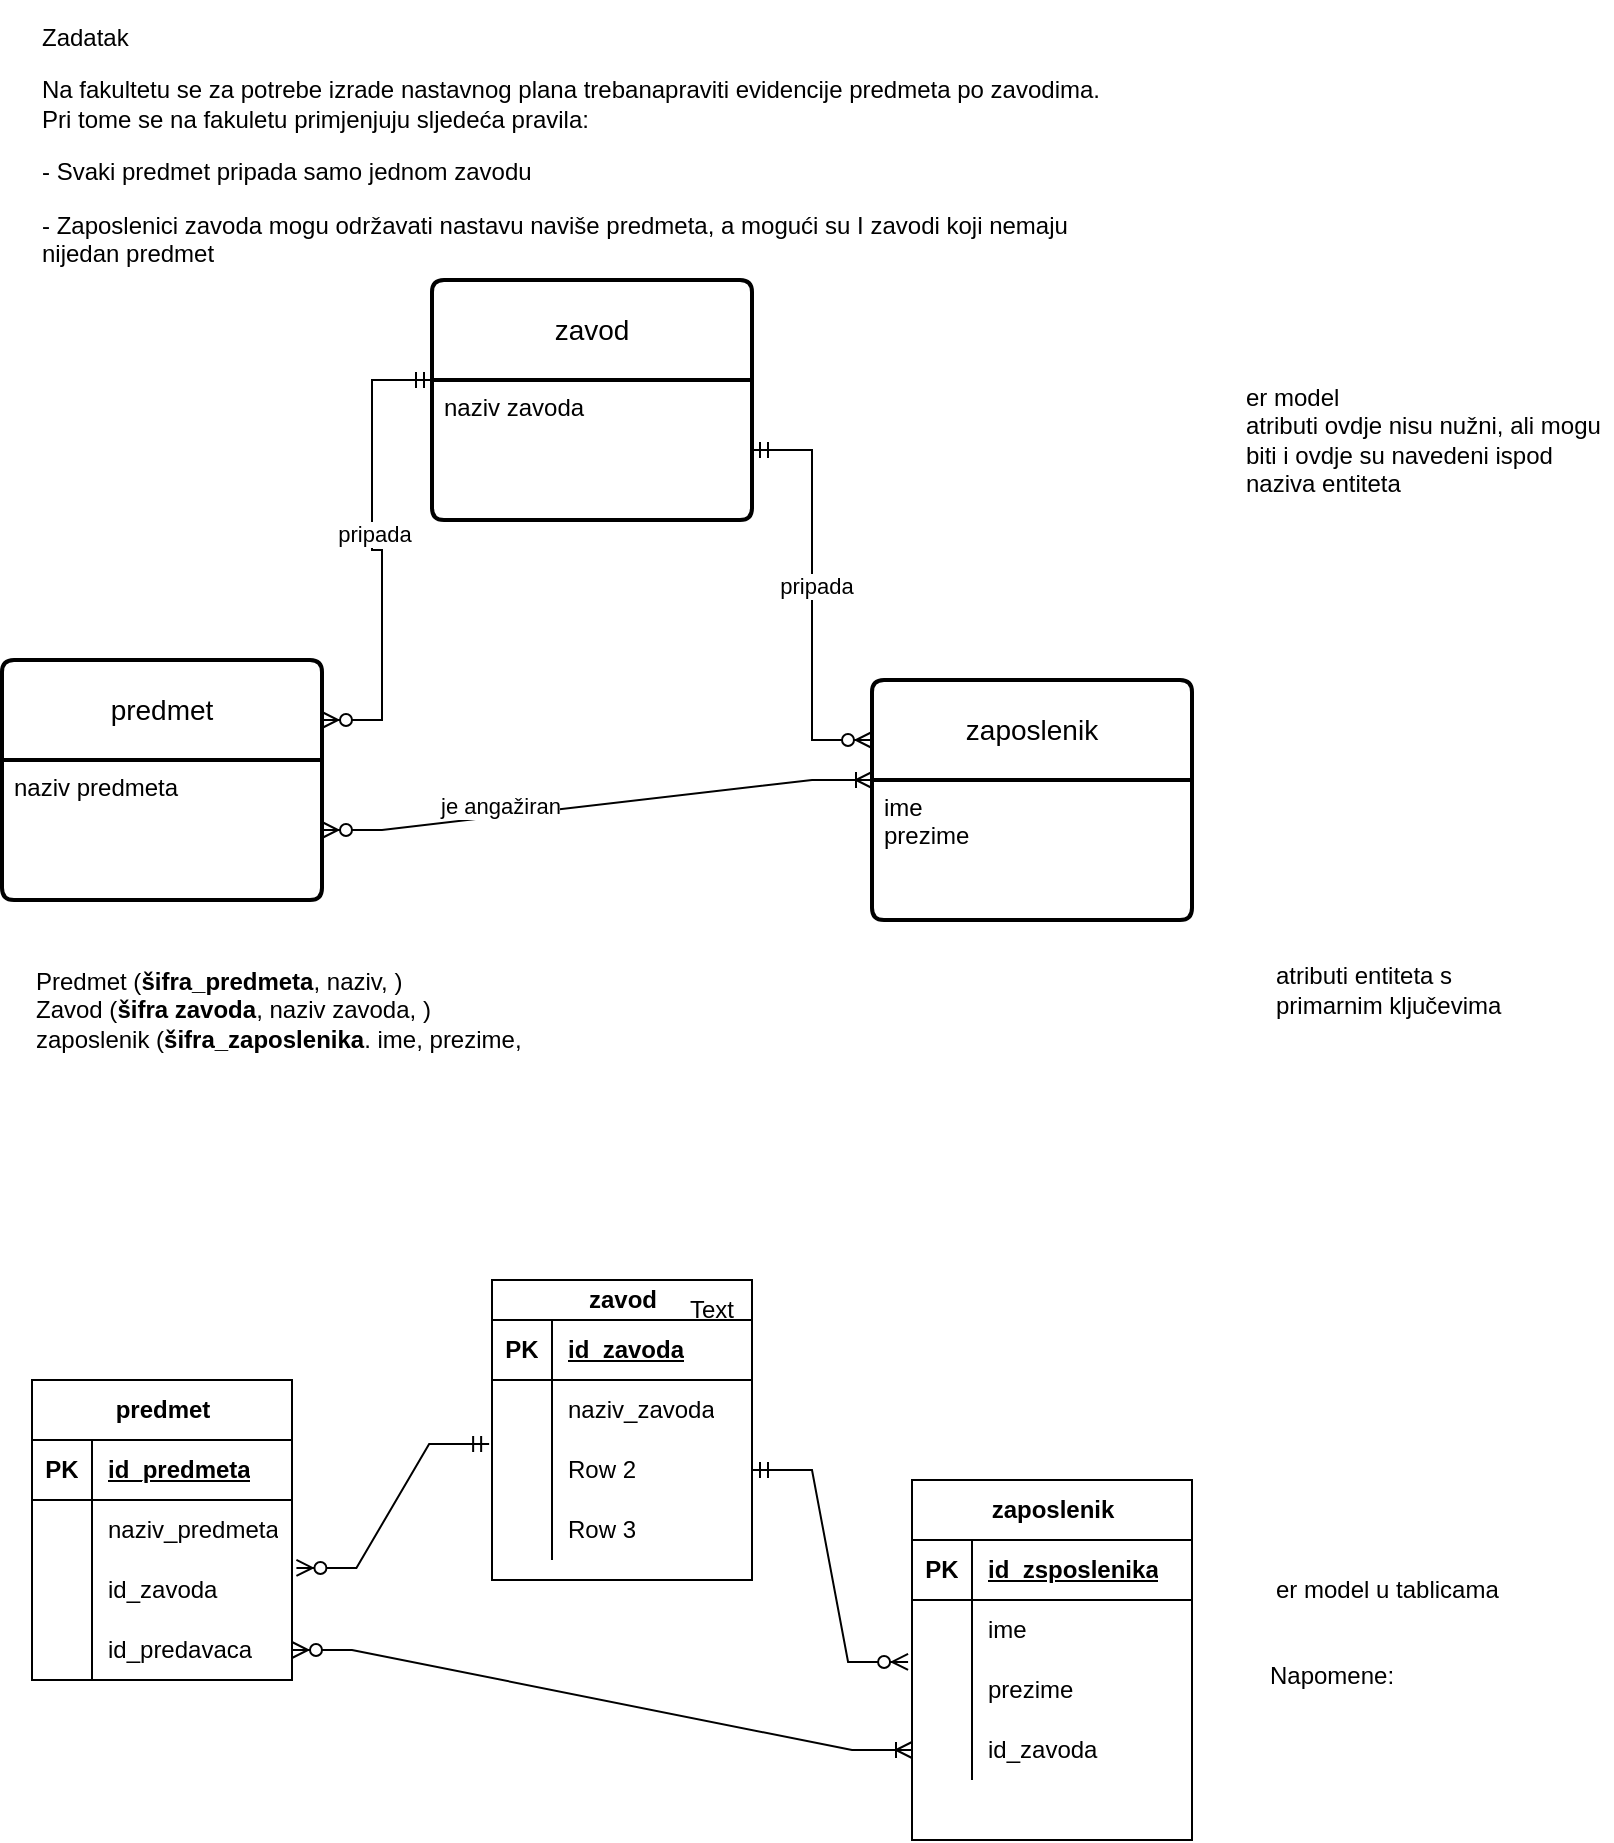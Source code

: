 <mxfile version="22.1.3" type="github">
  <diagram id="R2lEEEUBdFMjLlhIrx00" name="Page-1">
    <mxGraphModel dx="1434" dy="782" grid="1" gridSize="10" guides="1" tooltips="1" connect="1" arrows="1" fold="1" page="1" pageScale="1" pageWidth="850" pageHeight="1100" math="0" shadow="0" extFonts="Permanent Marker^https://fonts.googleapis.com/css?family=Permanent+Marker">
      <root>
        <mxCell id="0" />
        <mxCell id="1" parent="0" />
        <mxCell id="dmmKsYoDbnQFE4DkvY4d-1" value="&lt;p&gt;Zadatak&lt;/p&gt;&lt;p&gt;&lt;/p&gt;&lt;p&gt;Na fakultetu se za potrebe izrade nastavnog plana trebanapraviti evidencije predmeta po zavodima. Pri tome se na fakuletu primjenjuju sljedeća pravila:&lt;/p&gt;&lt;p&gt;- Svaki predmet pripada samo jednom zavodu&lt;/p&gt;&lt;p&gt;&lt;span&gt;- Zaposlenici zavoda mogu održavati nastavu naviše predmeta, a mogući su I zavodi koji nemaju nijedan predmet &lt;/span&gt;&lt;/p&gt;" style="text;html=1;strokeColor=none;fillColor=none;spacing=5;spacingTop=-20;whiteSpace=wrap;overflow=hidden;rounded=0;" parent="1" vertex="1">
          <mxGeometry x="70" y="10" width="550" height="130" as="geometry" />
        </mxCell>
        <mxCell id="z9GFBWPs9FZDL85HpxyQ-1" value="zavod" style="shape=table;startSize=20;container=1;collapsible=1;childLayout=tableLayout;fixedRows=1;rowLines=0;fontStyle=1;align=center;resizeLast=1;html=1;" parent="1" vertex="1">
          <mxGeometry x="300" y="640" width="130" height="150" as="geometry" />
        </mxCell>
        <mxCell id="z9GFBWPs9FZDL85HpxyQ-2" value="" style="shape=tableRow;horizontal=0;startSize=0;swimlaneHead=0;swimlaneBody=0;fillColor=none;collapsible=0;dropTarget=0;points=[[0,0.5],[1,0.5]];portConstraint=eastwest;top=0;left=0;right=0;bottom=1;" parent="z9GFBWPs9FZDL85HpxyQ-1" vertex="1">
          <mxGeometry y="20" width="130" height="30" as="geometry" />
        </mxCell>
        <mxCell id="z9GFBWPs9FZDL85HpxyQ-3" value="PK" style="shape=partialRectangle;connectable=0;fillColor=none;top=0;left=0;bottom=0;right=0;fontStyle=1;overflow=hidden;whiteSpace=wrap;html=1;" parent="z9GFBWPs9FZDL85HpxyQ-2" vertex="1">
          <mxGeometry width="30" height="30" as="geometry">
            <mxRectangle width="30" height="30" as="alternateBounds" />
          </mxGeometry>
        </mxCell>
        <mxCell id="z9GFBWPs9FZDL85HpxyQ-4" value="id_zavoda" style="shape=partialRectangle;connectable=0;fillColor=none;top=0;left=0;bottom=0;right=0;align=left;spacingLeft=6;fontStyle=5;overflow=hidden;whiteSpace=wrap;html=1;" parent="z9GFBWPs9FZDL85HpxyQ-2" vertex="1">
          <mxGeometry x="30" width="100" height="30" as="geometry">
            <mxRectangle width="100" height="30" as="alternateBounds" />
          </mxGeometry>
        </mxCell>
        <mxCell id="z9GFBWPs9FZDL85HpxyQ-5" value="" style="shape=tableRow;horizontal=0;startSize=0;swimlaneHead=0;swimlaneBody=0;fillColor=none;collapsible=0;dropTarget=0;points=[[0,0.5],[1,0.5]];portConstraint=eastwest;top=0;left=0;right=0;bottom=0;" parent="z9GFBWPs9FZDL85HpxyQ-1" vertex="1">
          <mxGeometry y="50" width="130" height="30" as="geometry" />
        </mxCell>
        <mxCell id="z9GFBWPs9FZDL85HpxyQ-6" value="" style="shape=partialRectangle;connectable=0;fillColor=none;top=0;left=0;bottom=0;right=0;editable=1;overflow=hidden;whiteSpace=wrap;html=1;" parent="z9GFBWPs9FZDL85HpxyQ-5" vertex="1">
          <mxGeometry width="30" height="30" as="geometry">
            <mxRectangle width="30" height="30" as="alternateBounds" />
          </mxGeometry>
        </mxCell>
        <mxCell id="z9GFBWPs9FZDL85HpxyQ-7" value="naziv_zavoda" style="shape=partialRectangle;connectable=0;fillColor=none;top=0;left=0;bottom=0;right=0;align=left;spacingLeft=6;overflow=hidden;whiteSpace=wrap;html=1;" parent="z9GFBWPs9FZDL85HpxyQ-5" vertex="1">
          <mxGeometry x="30" width="100" height="30" as="geometry">
            <mxRectangle width="100" height="30" as="alternateBounds" />
          </mxGeometry>
        </mxCell>
        <mxCell id="z9GFBWPs9FZDL85HpxyQ-8" value="" style="shape=tableRow;horizontal=0;startSize=0;swimlaneHead=0;swimlaneBody=0;fillColor=none;collapsible=0;dropTarget=0;points=[[0,0.5],[1,0.5]];portConstraint=eastwest;top=0;left=0;right=0;bottom=0;" parent="z9GFBWPs9FZDL85HpxyQ-1" vertex="1">
          <mxGeometry y="80" width="130" height="30" as="geometry" />
        </mxCell>
        <mxCell id="z9GFBWPs9FZDL85HpxyQ-9" value="" style="shape=partialRectangle;connectable=0;fillColor=none;top=0;left=0;bottom=0;right=0;editable=1;overflow=hidden;whiteSpace=wrap;html=1;" parent="z9GFBWPs9FZDL85HpxyQ-8" vertex="1">
          <mxGeometry width="30" height="30" as="geometry">
            <mxRectangle width="30" height="30" as="alternateBounds" />
          </mxGeometry>
        </mxCell>
        <mxCell id="z9GFBWPs9FZDL85HpxyQ-10" value="Row 2" style="shape=partialRectangle;connectable=0;fillColor=none;top=0;left=0;bottom=0;right=0;align=left;spacingLeft=6;overflow=hidden;whiteSpace=wrap;html=1;" parent="z9GFBWPs9FZDL85HpxyQ-8" vertex="1">
          <mxGeometry x="30" width="100" height="30" as="geometry">
            <mxRectangle width="100" height="30" as="alternateBounds" />
          </mxGeometry>
        </mxCell>
        <mxCell id="z9GFBWPs9FZDL85HpxyQ-11" value="" style="shape=tableRow;horizontal=0;startSize=0;swimlaneHead=0;swimlaneBody=0;fillColor=none;collapsible=0;dropTarget=0;points=[[0,0.5],[1,0.5]];portConstraint=eastwest;top=0;left=0;right=0;bottom=0;" parent="z9GFBWPs9FZDL85HpxyQ-1" vertex="1">
          <mxGeometry y="110" width="130" height="30" as="geometry" />
        </mxCell>
        <mxCell id="z9GFBWPs9FZDL85HpxyQ-12" value="" style="shape=partialRectangle;connectable=0;fillColor=none;top=0;left=0;bottom=0;right=0;editable=1;overflow=hidden;whiteSpace=wrap;html=1;" parent="z9GFBWPs9FZDL85HpxyQ-11" vertex="1">
          <mxGeometry width="30" height="30" as="geometry">
            <mxRectangle width="30" height="30" as="alternateBounds" />
          </mxGeometry>
        </mxCell>
        <mxCell id="z9GFBWPs9FZDL85HpxyQ-13" value="Row 3" style="shape=partialRectangle;connectable=0;fillColor=none;top=0;left=0;bottom=0;right=0;align=left;spacingLeft=6;overflow=hidden;whiteSpace=wrap;html=1;" parent="z9GFBWPs9FZDL85HpxyQ-11" vertex="1">
          <mxGeometry x="30" width="100" height="30" as="geometry">
            <mxRectangle width="100" height="30" as="alternateBounds" />
          </mxGeometry>
        </mxCell>
        <mxCell id="z9GFBWPs9FZDL85HpxyQ-14" value="predmet" style="shape=table;startSize=30;container=1;collapsible=1;childLayout=tableLayout;fixedRows=1;rowLines=0;fontStyle=1;align=center;resizeLast=1;html=1;" parent="1" vertex="1">
          <mxGeometry x="70" y="690" width="130" height="150" as="geometry" />
        </mxCell>
        <mxCell id="z9GFBWPs9FZDL85HpxyQ-15" value="" style="shape=tableRow;horizontal=0;startSize=0;swimlaneHead=0;swimlaneBody=0;fillColor=none;collapsible=0;dropTarget=0;points=[[0,0.5],[1,0.5]];portConstraint=eastwest;top=0;left=0;right=0;bottom=1;" parent="z9GFBWPs9FZDL85HpxyQ-14" vertex="1">
          <mxGeometry y="30" width="130" height="30" as="geometry" />
        </mxCell>
        <mxCell id="z9GFBWPs9FZDL85HpxyQ-16" value="PK" style="shape=partialRectangle;connectable=0;fillColor=none;top=0;left=0;bottom=0;right=0;fontStyle=1;overflow=hidden;whiteSpace=wrap;html=1;" parent="z9GFBWPs9FZDL85HpxyQ-15" vertex="1">
          <mxGeometry width="30" height="30" as="geometry">
            <mxRectangle width="30" height="30" as="alternateBounds" />
          </mxGeometry>
        </mxCell>
        <mxCell id="z9GFBWPs9FZDL85HpxyQ-17" value="id_predmeta" style="shape=partialRectangle;connectable=0;fillColor=none;top=0;left=0;bottom=0;right=0;align=left;spacingLeft=6;fontStyle=5;overflow=hidden;whiteSpace=wrap;html=1;" parent="z9GFBWPs9FZDL85HpxyQ-15" vertex="1">
          <mxGeometry x="30" width="100" height="30" as="geometry">
            <mxRectangle width="100" height="30" as="alternateBounds" />
          </mxGeometry>
        </mxCell>
        <mxCell id="z9GFBWPs9FZDL85HpxyQ-18" value="" style="shape=tableRow;horizontal=0;startSize=0;swimlaneHead=0;swimlaneBody=0;fillColor=none;collapsible=0;dropTarget=0;points=[[0,0.5],[1,0.5]];portConstraint=eastwest;top=0;left=0;right=0;bottom=0;" parent="z9GFBWPs9FZDL85HpxyQ-14" vertex="1">
          <mxGeometry y="60" width="130" height="30" as="geometry" />
        </mxCell>
        <mxCell id="z9GFBWPs9FZDL85HpxyQ-19" value="" style="shape=partialRectangle;connectable=0;fillColor=none;top=0;left=0;bottom=0;right=0;editable=1;overflow=hidden;whiteSpace=wrap;html=1;" parent="z9GFBWPs9FZDL85HpxyQ-18" vertex="1">
          <mxGeometry width="30" height="30" as="geometry">
            <mxRectangle width="30" height="30" as="alternateBounds" />
          </mxGeometry>
        </mxCell>
        <mxCell id="z9GFBWPs9FZDL85HpxyQ-20" value="naziv_predmeta" style="shape=partialRectangle;connectable=0;fillColor=none;top=0;left=0;bottom=0;right=0;align=left;spacingLeft=6;overflow=hidden;whiteSpace=wrap;html=1;" parent="z9GFBWPs9FZDL85HpxyQ-18" vertex="1">
          <mxGeometry x="30" width="100" height="30" as="geometry">
            <mxRectangle width="100" height="30" as="alternateBounds" />
          </mxGeometry>
        </mxCell>
        <mxCell id="z9GFBWPs9FZDL85HpxyQ-21" value="" style="shape=tableRow;horizontal=0;startSize=0;swimlaneHead=0;swimlaneBody=0;fillColor=none;collapsible=0;dropTarget=0;points=[[0,0.5],[1,0.5]];portConstraint=eastwest;top=0;left=0;right=0;bottom=0;" parent="z9GFBWPs9FZDL85HpxyQ-14" vertex="1">
          <mxGeometry y="90" width="130" height="30" as="geometry" />
        </mxCell>
        <mxCell id="z9GFBWPs9FZDL85HpxyQ-22" value="" style="shape=partialRectangle;connectable=0;fillColor=none;top=0;left=0;bottom=0;right=0;editable=1;overflow=hidden;whiteSpace=wrap;html=1;" parent="z9GFBWPs9FZDL85HpxyQ-21" vertex="1">
          <mxGeometry width="30" height="30" as="geometry">
            <mxRectangle width="30" height="30" as="alternateBounds" />
          </mxGeometry>
        </mxCell>
        <mxCell id="z9GFBWPs9FZDL85HpxyQ-23" value="id_zavoda" style="shape=partialRectangle;connectable=0;fillColor=none;top=0;left=0;bottom=0;right=0;align=left;spacingLeft=6;overflow=hidden;whiteSpace=wrap;html=1;" parent="z9GFBWPs9FZDL85HpxyQ-21" vertex="1">
          <mxGeometry x="30" width="100" height="30" as="geometry">
            <mxRectangle width="100" height="30" as="alternateBounds" />
          </mxGeometry>
        </mxCell>
        <mxCell id="z9GFBWPs9FZDL85HpxyQ-24" value="" style="shape=tableRow;horizontal=0;startSize=0;swimlaneHead=0;swimlaneBody=0;fillColor=none;collapsible=0;dropTarget=0;points=[[0,0.5],[1,0.5]];portConstraint=eastwest;top=0;left=0;right=0;bottom=0;" parent="z9GFBWPs9FZDL85HpxyQ-14" vertex="1">
          <mxGeometry y="120" width="130" height="30" as="geometry" />
        </mxCell>
        <mxCell id="z9GFBWPs9FZDL85HpxyQ-25" value="" style="shape=partialRectangle;connectable=0;fillColor=none;top=0;left=0;bottom=0;right=0;editable=1;overflow=hidden;whiteSpace=wrap;html=1;" parent="z9GFBWPs9FZDL85HpxyQ-24" vertex="1">
          <mxGeometry width="30" height="30" as="geometry">
            <mxRectangle width="30" height="30" as="alternateBounds" />
          </mxGeometry>
        </mxCell>
        <mxCell id="z9GFBWPs9FZDL85HpxyQ-26" value="id_predavaca" style="shape=partialRectangle;connectable=0;fillColor=none;top=0;left=0;bottom=0;right=0;align=left;spacingLeft=6;overflow=hidden;whiteSpace=wrap;html=1;" parent="z9GFBWPs9FZDL85HpxyQ-24" vertex="1">
          <mxGeometry x="30" width="100" height="30" as="geometry">
            <mxRectangle width="100" height="30" as="alternateBounds" />
          </mxGeometry>
        </mxCell>
        <mxCell id="z9GFBWPs9FZDL85HpxyQ-28" value="" style="edgeStyle=entityRelationEdgeStyle;fontSize=12;html=1;endArrow=ERzeroToMany;startArrow=ERmandOne;rounded=0;entryX=1.017;entryY=0.133;entryDx=0;entryDy=0;entryPerimeter=0;exitX=-0.011;exitY=0.067;exitDx=0;exitDy=0;exitPerimeter=0;" parent="1" source="z9GFBWPs9FZDL85HpxyQ-8" target="z9GFBWPs9FZDL85HpxyQ-21" edge="1">
          <mxGeometry width="100" height="100" relative="1" as="geometry">
            <mxPoint x="400" y="1110" as="sourcePoint" />
            <mxPoint x="500" y="1010" as="targetPoint" />
          </mxGeometry>
        </mxCell>
        <mxCell id="MWMhoBMyGc0rTg2RT5Ye-1" value="zaposlenik" style="shape=table;startSize=30;container=1;collapsible=1;childLayout=tableLayout;fixedRows=1;rowLines=0;fontStyle=1;align=center;resizeLast=1;html=1;" vertex="1" parent="1">
          <mxGeometry x="510" y="740" width="140" height="180" as="geometry" />
        </mxCell>
        <mxCell id="MWMhoBMyGc0rTg2RT5Ye-2" value="" style="shape=tableRow;horizontal=0;startSize=0;swimlaneHead=0;swimlaneBody=0;fillColor=none;collapsible=0;dropTarget=0;points=[[0,0.5],[1,0.5]];portConstraint=eastwest;top=0;left=0;right=0;bottom=1;" vertex="1" parent="MWMhoBMyGc0rTg2RT5Ye-1">
          <mxGeometry y="30" width="140" height="30" as="geometry" />
        </mxCell>
        <mxCell id="MWMhoBMyGc0rTg2RT5Ye-3" value="PK" style="shape=partialRectangle;connectable=0;fillColor=none;top=0;left=0;bottom=0;right=0;fontStyle=1;overflow=hidden;whiteSpace=wrap;html=1;" vertex="1" parent="MWMhoBMyGc0rTg2RT5Ye-2">
          <mxGeometry width="30" height="30" as="geometry">
            <mxRectangle width="30" height="30" as="alternateBounds" />
          </mxGeometry>
        </mxCell>
        <mxCell id="MWMhoBMyGc0rTg2RT5Ye-4" value="id_zsposlenika" style="shape=partialRectangle;connectable=0;fillColor=none;top=0;left=0;bottom=0;right=0;align=left;spacingLeft=6;fontStyle=5;overflow=hidden;whiteSpace=wrap;html=1;" vertex="1" parent="MWMhoBMyGc0rTg2RT5Ye-2">
          <mxGeometry x="30" width="110" height="30" as="geometry">
            <mxRectangle width="110" height="30" as="alternateBounds" />
          </mxGeometry>
        </mxCell>
        <mxCell id="MWMhoBMyGc0rTg2RT5Ye-5" value="" style="shape=tableRow;horizontal=0;startSize=0;swimlaneHead=0;swimlaneBody=0;fillColor=none;collapsible=0;dropTarget=0;points=[[0,0.5],[1,0.5]];portConstraint=eastwest;top=0;left=0;right=0;bottom=0;" vertex="1" parent="MWMhoBMyGc0rTg2RT5Ye-1">
          <mxGeometry y="60" width="140" height="30" as="geometry" />
        </mxCell>
        <mxCell id="MWMhoBMyGc0rTg2RT5Ye-6" value="" style="shape=partialRectangle;connectable=0;fillColor=none;top=0;left=0;bottom=0;right=0;editable=1;overflow=hidden;whiteSpace=wrap;html=1;" vertex="1" parent="MWMhoBMyGc0rTg2RT5Ye-5">
          <mxGeometry width="30" height="30" as="geometry">
            <mxRectangle width="30" height="30" as="alternateBounds" />
          </mxGeometry>
        </mxCell>
        <mxCell id="MWMhoBMyGc0rTg2RT5Ye-7" value="ime " style="shape=partialRectangle;connectable=0;fillColor=none;top=0;left=0;bottom=0;right=0;align=left;spacingLeft=6;overflow=hidden;whiteSpace=wrap;html=1;" vertex="1" parent="MWMhoBMyGc0rTg2RT5Ye-5">
          <mxGeometry x="30" width="110" height="30" as="geometry">
            <mxRectangle width="110" height="30" as="alternateBounds" />
          </mxGeometry>
        </mxCell>
        <mxCell id="MWMhoBMyGc0rTg2RT5Ye-8" value="" style="shape=tableRow;horizontal=0;startSize=0;swimlaneHead=0;swimlaneBody=0;fillColor=none;collapsible=0;dropTarget=0;points=[[0,0.5],[1,0.5]];portConstraint=eastwest;top=0;left=0;right=0;bottom=0;" vertex="1" parent="MWMhoBMyGc0rTg2RT5Ye-1">
          <mxGeometry y="90" width="140" height="30" as="geometry" />
        </mxCell>
        <mxCell id="MWMhoBMyGc0rTg2RT5Ye-9" value="" style="shape=partialRectangle;connectable=0;fillColor=none;top=0;left=0;bottom=0;right=0;editable=1;overflow=hidden;whiteSpace=wrap;html=1;" vertex="1" parent="MWMhoBMyGc0rTg2RT5Ye-8">
          <mxGeometry width="30" height="30" as="geometry">
            <mxRectangle width="30" height="30" as="alternateBounds" />
          </mxGeometry>
        </mxCell>
        <mxCell id="MWMhoBMyGc0rTg2RT5Ye-10" value="prezime" style="shape=partialRectangle;connectable=0;fillColor=none;top=0;left=0;bottom=0;right=0;align=left;spacingLeft=6;overflow=hidden;whiteSpace=wrap;html=1;" vertex="1" parent="MWMhoBMyGc0rTg2RT5Ye-8">
          <mxGeometry x="30" width="110" height="30" as="geometry">
            <mxRectangle width="110" height="30" as="alternateBounds" />
          </mxGeometry>
        </mxCell>
        <mxCell id="MWMhoBMyGc0rTg2RT5Ye-11" value="" style="shape=tableRow;horizontal=0;startSize=0;swimlaneHead=0;swimlaneBody=0;fillColor=none;collapsible=0;dropTarget=0;points=[[0,0.5],[1,0.5]];portConstraint=eastwest;top=0;left=0;right=0;bottom=0;" vertex="1" parent="MWMhoBMyGc0rTg2RT5Ye-1">
          <mxGeometry y="120" width="140" height="30" as="geometry" />
        </mxCell>
        <mxCell id="MWMhoBMyGc0rTg2RT5Ye-12" value="" style="shape=partialRectangle;connectable=0;fillColor=none;top=0;left=0;bottom=0;right=0;editable=1;overflow=hidden;whiteSpace=wrap;html=1;" vertex="1" parent="MWMhoBMyGc0rTg2RT5Ye-11">
          <mxGeometry width="30" height="30" as="geometry">
            <mxRectangle width="30" height="30" as="alternateBounds" />
          </mxGeometry>
        </mxCell>
        <mxCell id="MWMhoBMyGc0rTg2RT5Ye-13" value="id_zavoda " style="shape=partialRectangle;connectable=0;fillColor=none;top=0;left=0;bottom=0;right=0;align=left;spacingLeft=6;overflow=hidden;whiteSpace=wrap;html=1;" vertex="1" parent="MWMhoBMyGc0rTg2RT5Ye-11">
          <mxGeometry x="30" width="110" height="30" as="geometry">
            <mxRectangle width="110" height="30" as="alternateBounds" />
          </mxGeometry>
        </mxCell>
        <mxCell id="MWMhoBMyGc0rTg2RT5Ye-16" value="" style="edgeStyle=entityRelationEdgeStyle;fontSize=12;html=1;endArrow=ERzeroToMany;startArrow=ERmandOne;rounded=0;entryX=-0.014;entryY=0.033;entryDx=0;entryDy=0;entryPerimeter=0;" edge="1" parent="1" source="z9GFBWPs9FZDL85HpxyQ-8" target="MWMhoBMyGc0rTg2RT5Ye-8">
          <mxGeometry width="100" height="100" relative="1" as="geometry">
            <mxPoint x="390" y="1080" as="sourcePoint" />
            <mxPoint x="490" y="980" as="targetPoint" />
          </mxGeometry>
        </mxCell>
        <mxCell id="MWMhoBMyGc0rTg2RT5Ye-18" value="" style="edgeStyle=entityRelationEdgeStyle;fontSize=12;html=1;endArrow=ERoneToMany;startArrow=ERzeroToMany;rounded=0;entryX=0;entryY=0.5;entryDx=0;entryDy=0;" edge="1" parent="1" source="z9GFBWPs9FZDL85HpxyQ-24" target="MWMhoBMyGc0rTg2RT5Ye-11">
          <mxGeometry width="100" height="100" relative="1" as="geometry">
            <mxPoint x="360" y="420" as="sourcePoint" />
            <mxPoint x="460" y="320" as="targetPoint" />
          </mxGeometry>
        </mxCell>
        <mxCell id="MWMhoBMyGc0rTg2RT5Ye-21" value="predmet" style="swimlane;childLayout=stackLayout;horizontal=1;startSize=50;horizontalStack=0;rounded=1;fontSize=14;fontStyle=0;strokeWidth=2;resizeParent=0;resizeLast=1;shadow=0;dashed=0;align=center;arcSize=4;whiteSpace=wrap;html=1;" vertex="1" parent="1">
          <mxGeometry x="55" y="330" width="160" height="120" as="geometry" />
        </mxCell>
        <mxCell id="MWMhoBMyGc0rTg2RT5Ye-22" value="naziv predmeta&lt;br&gt;" style="align=left;strokeColor=none;fillColor=none;spacingLeft=4;fontSize=12;verticalAlign=top;resizable=0;rotatable=0;part=1;html=1;" vertex="1" parent="MWMhoBMyGc0rTg2RT5Ye-21">
          <mxGeometry y="50" width="160" height="70" as="geometry" />
        </mxCell>
        <mxCell id="MWMhoBMyGc0rTg2RT5Ye-23" value="zavod" style="swimlane;childLayout=stackLayout;horizontal=1;startSize=50;horizontalStack=0;rounded=1;fontSize=14;fontStyle=0;strokeWidth=2;resizeParent=0;resizeLast=1;shadow=0;dashed=0;align=center;arcSize=4;whiteSpace=wrap;html=1;" vertex="1" parent="1">
          <mxGeometry x="270" y="140" width="160" height="120" as="geometry" />
        </mxCell>
        <mxCell id="MWMhoBMyGc0rTg2RT5Ye-24" value="naziv zavoda" style="align=left;strokeColor=none;fillColor=none;spacingLeft=4;fontSize=12;verticalAlign=top;resizable=0;rotatable=0;part=1;html=1;" vertex="1" parent="MWMhoBMyGc0rTg2RT5Ye-23">
          <mxGeometry y="50" width="160" height="70" as="geometry" />
        </mxCell>
        <mxCell id="MWMhoBMyGc0rTg2RT5Ye-25" value="zaposlenik" style="swimlane;childLayout=stackLayout;horizontal=1;startSize=50;horizontalStack=0;rounded=1;fontSize=14;fontStyle=0;strokeWidth=2;resizeParent=0;resizeLast=1;shadow=0;dashed=0;align=center;arcSize=4;whiteSpace=wrap;html=1;" vertex="1" parent="1">
          <mxGeometry x="490" y="340" width="160" height="120" as="geometry" />
        </mxCell>
        <mxCell id="MWMhoBMyGc0rTg2RT5Ye-26" value="&lt;div&gt;ime&lt;/div&gt;&lt;div&gt;prezime &lt;br&gt;&lt;/div&gt;&lt;div&gt;&lt;br&gt;&lt;/div&gt;" style="align=left;strokeColor=none;fillColor=none;spacingLeft=4;fontSize=12;verticalAlign=top;resizable=0;rotatable=0;part=1;html=1;" vertex="1" parent="MWMhoBMyGc0rTg2RT5Ye-25">
          <mxGeometry y="50" width="160" height="70" as="geometry" />
        </mxCell>
        <mxCell id="MWMhoBMyGc0rTg2RT5Ye-32" value="" style="edgeStyle=entityRelationEdgeStyle;fontSize=12;html=1;endArrow=ERoneToMany;startArrow=ERzeroToMany;rounded=0;entryX=0;entryY=0;entryDx=0;entryDy=0;" edge="1" parent="1" source="MWMhoBMyGc0rTg2RT5Ye-22" target="MWMhoBMyGc0rTg2RT5Ye-26">
          <mxGeometry width="100" height="100" relative="1" as="geometry">
            <mxPoint x="360" y="520" as="sourcePoint" />
            <mxPoint x="270" y="750" as="targetPoint" />
          </mxGeometry>
        </mxCell>
        <mxCell id="MWMhoBMyGc0rTg2RT5Ye-33" value="je angažiran" style="edgeLabel;html=1;align=center;verticalAlign=middle;resizable=0;points=[];" vertex="1" connectable="0" parent="MWMhoBMyGc0rTg2RT5Ye-32">
          <mxGeometry x="-0.354" y="5" relative="1" as="geometry">
            <mxPoint as="offset" />
          </mxGeometry>
        </mxCell>
        <mxCell id="MWMhoBMyGc0rTg2RT5Ye-35" value="&lt;div&gt;er model &lt;br&gt;&lt;/div&gt;&lt;div&gt;atributi ovdje nisu nužni, ali mogu biti i ovdje su navedeni ispod naziva entiteta&amp;nbsp; &lt;br&gt;&lt;/div&gt;" style="text;html=1;strokeColor=none;fillColor=none;align=left;verticalAlign=middle;whiteSpace=wrap;rounded=0;" vertex="1" parent="1">
          <mxGeometry x="675" y="205" width="185" height="30" as="geometry" />
        </mxCell>
        <mxCell id="MWMhoBMyGc0rTg2RT5Ye-36" value="&lt;div&gt;Predmet (&lt;b&gt;šifra_predmeta&lt;/b&gt;, naziv, )&lt;/div&gt;&lt;div&gt;Zavod (&lt;b&gt;šifra zavoda&lt;/b&gt;, naziv zavoda, )&lt;/div&gt;&lt;div&gt;zaposlenik (&lt;b&gt;šifra_zaposlenika&lt;/b&gt;. ime, prezime, &lt;br&gt;&lt;/div&gt;" style="text;html=1;strokeColor=none;fillColor=none;align=left;verticalAlign=middle;whiteSpace=wrap;rounded=0;" vertex="1" parent="1">
          <mxGeometry x="70" y="450" width="420" height="110" as="geometry" />
        </mxCell>
        <mxCell id="MWMhoBMyGc0rTg2RT5Ye-37" value="Text" style="text;html=1;strokeColor=none;fillColor=none;align=center;verticalAlign=middle;whiteSpace=wrap;rounded=0;" vertex="1" parent="1">
          <mxGeometry x="380" y="640" width="60" height="30" as="geometry" />
        </mxCell>
        <mxCell id="MWMhoBMyGc0rTg2RT5Ye-38" value="atributi entiteta s primarnim ključevima " style="text;html=1;strokeColor=none;fillColor=none;align=left;verticalAlign=middle;whiteSpace=wrap;rounded=0;" vertex="1" parent="1">
          <mxGeometry x="690" y="480" width="130" height="30" as="geometry" />
        </mxCell>
        <mxCell id="MWMhoBMyGc0rTg2RT5Ye-42" value="er model u tablicama " style="text;html=1;strokeColor=none;fillColor=none;align=left;verticalAlign=middle;whiteSpace=wrap;rounded=0;" vertex="1" parent="1">
          <mxGeometry x="690" y="780" width="130" height="30" as="geometry" />
        </mxCell>
        <mxCell id="MWMhoBMyGc0rTg2RT5Ye-43" value="&lt;div&gt;Napomene:&lt;/div&gt;&lt;div&gt;&lt;br&gt;&lt;/div&gt;" style="text;html=1;strokeColor=none;fillColor=none;align=center;verticalAlign=middle;whiteSpace=wrap;rounded=0;" vertex="1" parent="1">
          <mxGeometry x="690" y="820" width="60" height="50" as="geometry" />
        </mxCell>
        <mxCell id="MWMhoBMyGc0rTg2RT5Ye-45" value="" style="edgeStyle=entityRelationEdgeStyle;fontSize=12;html=1;endArrow=ERzeroToMany;startArrow=ERmandOne;rounded=0;entryX=1;entryY=0.25;entryDx=0;entryDy=0;exitX=0;exitY=0;exitDx=0;exitDy=0;" edge="1" parent="1" source="MWMhoBMyGc0rTg2RT5Ye-24" target="MWMhoBMyGc0rTg2RT5Ye-21">
          <mxGeometry width="100" height="100" relative="1" as="geometry">
            <mxPoint x="310" y="300" as="sourcePoint" />
            <mxPoint x="410" y="200" as="targetPoint" />
            <Array as="points">
              <mxPoint x="160" y="260" />
              <mxPoint x="190" y="250" />
              <mxPoint x="150" y="270" />
              <mxPoint x="170" y="300" />
            </Array>
          </mxGeometry>
        </mxCell>
        <mxCell id="MWMhoBMyGc0rTg2RT5Ye-46" value="pripada" style="edgeLabel;html=1;align=center;verticalAlign=middle;resizable=0;points=[];" vertex="1" connectable="0" parent="MWMhoBMyGc0rTg2RT5Ye-45">
          <mxGeometry x="-0.089" y="1" relative="1" as="geometry">
            <mxPoint as="offset" />
          </mxGeometry>
        </mxCell>
        <mxCell id="MWMhoBMyGc0rTg2RT5Ye-47" value="" style="edgeStyle=entityRelationEdgeStyle;fontSize=12;html=1;endArrow=ERzeroToMany;startArrow=ERmandOne;rounded=0;entryX=0;entryY=0.25;entryDx=0;entryDy=0;" edge="1" parent="1" source="MWMhoBMyGc0rTg2RT5Ye-24" target="MWMhoBMyGc0rTg2RT5Ye-25">
          <mxGeometry width="100" height="100" relative="1" as="geometry">
            <mxPoint x="310" y="300" as="sourcePoint" />
            <mxPoint x="410" y="200" as="targetPoint" />
          </mxGeometry>
        </mxCell>
        <mxCell id="MWMhoBMyGc0rTg2RT5Ye-48" value="pripada" style="edgeLabel;html=1;align=center;verticalAlign=middle;resizable=0;points=[];" vertex="1" connectable="0" parent="MWMhoBMyGc0rTg2RT5Ye-47">
          <mxGeometry x="-0.044" y="2" relative="1" as="geometry">
            <mxPoint as="offset" />
          </mxGeometry>
        </mxCell>
      </root>
    </mxGraphModel>
  </diagram>
</mxfile>
